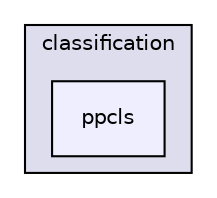 digraph "/build/FastDeploy/fastdeploy/vision/classification/ppcls" {
  compound=true
  node [ fontsize="10", fontname="Helvetica"];
  edge [ labelfontsize="10", labelfontname="Helvetica"];
  subgraph clusterdir_22b8b81e4d74cdc2e5416b91f24d235f {
    graph [ bgcolor="#ddddee", pencolor="black", label="classification" fontname="Helvetica", fontsize="10", URL="dir_22b8b81e4d74cdc2e5416b91f24d235f.html"]
  dir_84595fb8c5ff1989a68ada445b8dc08e [shape=box, label="ppcls", style="filled", fillcolor="#eeeeff", pencolor="black", URL="dir_84595fb8c5ff1989a68ada445b8dc08e.html"];
  }
}

